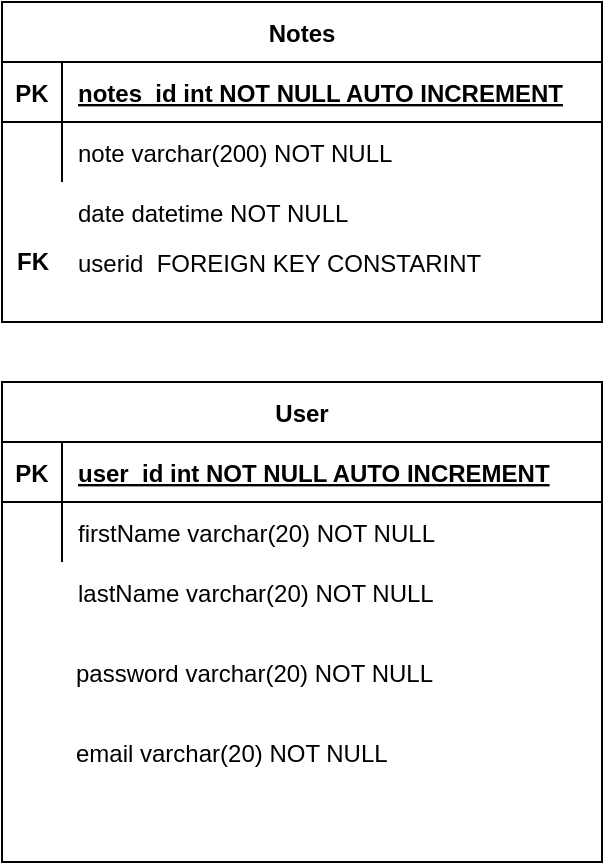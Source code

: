 <mxfile version="13.7.7" type="device"><diagram id="R2lEEEUBdFMjLlhIrx00" name="Page-1"><mxGraphModel dx="1102" dy="566" grid="1" gridSize="10" guides="1" tooltips="1" connect="1" arrows="1" fold="1" page="1" pageScale="1" pageWidth="850" pageHeight="1100" math="0" shadow="0" extFonts="Permanent Marker^https://fonts.googleapis.com/css?family=Permanent+Marker"><root><mxCell id="0"/><mxCell id="1" parent="0"/><mxCell id="C-vyLk0tnHw3VtMMgP7b-23" value="Notes" style="shape=table;startSize=30;container=1;collapsible=1;childLayout=tableLayout;fixedRows=1;rowLines=0;fontStyle=1;align=center;resizeLast=1;" parent="1" vertex="1"><mxGeometry x="290" y="170" width="300" height="160" as="geometry"/></mxCell><mxCell id="C-vyLk0tnHw3VtMMgP7b-24" value="" style="shape=partialRectangle;collapsible=0;dropTarget=0;pointerEvents=0;fillColor=none;points=[[0,0.5],[1,0.5]];portConstraint=eastwest;top=0;left=0;right=0;bottom=1;" parent="C-vyLk0tnHw3VtMMgP7b-23" vertex="1"><mxGeometry y="30" width="300" height="30" as="geometry"/></mxCell><mxCell id="C-vyLk0tnHw3VtMMgP7b-25" value="PK" style="shape=partialRectangle;overflow=hidden;connectable=0;fillColor=none;top=0;left=0;bottom=0;right=0;fontStyle=1;" parent="C-vyLk0tnHw3VtMMgP7b-24" vertex="1"><mxGeometry width="30" height="30" as="geometry"/></mxCell><mxCell id="C-vyLk0tnHw3VtMMgP7b-26" value="notes_id int NOT NULL AUTO INCREMENT" style="shape=partialRectangle;overflow=hidden;connectable=0;fillColor=none;top=0;left=0;bottom=0;right=0;align=left;spacingLeft=6;fontStyle=5;" parent="C-vyLk0tnHw3VtMMgP7b-24" vertex="1"><mxGeometry x="30" width="270" height="30" as="geometry"/></mxCell><mxCell id="C-vyLk0tnHw3VtMMgP7b-27" value="" style="shape=partialRectangle;collapsible=0;dropTarget=0;pointerEvents=0;fillColor=none;points=[[0,0.5],[1,0.5]];portConstraint=eastwest;top=0;left=0;right=0;bottom=0;" parent="C-vyLk0tnHw3VtMMgP7b-23" vertex="1"><mxGeometry y="60" width="300" height="30" as="geometry"/></mxCell><mxCell id="C-vyLk0tnHw3VtMMgP7b-28" value="" style="shape=partialRectangle;overflow=hidden;connectable=0;fillColor=none;top=0;left=0;bottom=0;right=0;" parent="C-vyLk0tnHw3VtMMgP7b-27" vertex="1"><mxGeometry width="30" height="30" as="geometry"/></mxCell><mxCell id="C-vyLk0tnHw3VtMMgP7b-29" value="note varchar(200) NOT NULL" style="shape=partialRectangle;overflow=hidden;connectable=0;fillColor=none;top=0;left=0;bottom=0;right=0;align=left;spacingLeft=6;" parent="C-vyLk0tnHw3VtMMgP7b-27" vertex="1"><mxGeometry x="30" width="270" height="30" as="geometry"/></mxCell><mxCell id="1QtF-x4UTRYFfBAtuPNO-15" value="lastName varchar(20) NOT NULL" style="shape=partialRectangle;overflow=hidden;connectable=0;fillColor=none;top=0;left=0;bottom=0;right=0;align=left;spacingLeft=6;" parent="1" vertex="1"><mxGeometry x="320" y="450" width="270" height="30" as="geometry"/></mxCell><mxCell id="1QtF-x4UTRYFfBAtuPNO-16" value="password varchar(20) NOT NULL" style="shape=partialRectangle;overflow=hidden;connectable=0;fillColor=none;top=0;left=0;bottom=0;right=0;align=left;spacingLeft=6;" parent="1" vertex="1"><mxGeometry x="319" y="490" width="270" height="30" as="geometry"/></mxCell><mxCell id="1QtF-x4UTRYFfBAtuPNO-17" value="email varchar(20) NOT NULL" style="shape=partialRectangle;overflow=hidden;connectable=0;fillColor=none;top=0;left=0;bottom=0;right=0;align=left;spacingLeft=6;" parent="1" vertex="1"><mxGeometry x="319" y="530" width="270" height="30" as="geometry"/></mxCell><mxCell id="YWEBVfIIUjDI3t0_JuIJ-1" value="userid  FOREIGN KEY CONSTARINT " style="shape=partialRectangle;overflow=hidden;connectable=0;fillColor=none;top=0;left=0;bottom=0;right=0;align=left;spacingLeft=6;" vertex="1" parent="1"><mxGeometry x="320" y="285" width="270" height="30" as="geometry"/></mxCell><mxCell id="1QtF-x4UTRYFfBAtuPNO-8" value="User" style="shape=table;startSize=30;container=1;collapsible=1;childLayout=tableLayout;fixedRows=1;rowLines=0;fontStyle=1;align=center;resizeLast=1;" parent="1" vertex="1"><mxGeometry x="290" y="360" width="300" height="240" as="geometry"/></mxCell><mxCell id="1QtF-x4UTRYFfBAtuPNO-9" value="" style="shape=partialRectangle;collapsible=0;dropTarget=0;pointerEvents=0;fillColor=none;points=[[0,0.5],[1,0.5]];portConstraint=eastwest;top=0;left=0;right=0;bottom=1;" parent="1QtF-x4UTRYFfBAtuPNO-8" vertex="1"><mxGeometry y="30" width="300" height="30" as="geometry"/></mxCell><mxCell id="1QtF-x4UTRYFfBAtuPNO-10" value="PK" style="shape=partialRectangle;overflow=hidden;connectable=0;fillColor=none;top=0;left=0;bottom=0;right=0;fontStyle=1;" parent="1QtF-x4UTRYFfBAtuPNO-9" vertex="1"><mxGeometry width="30" height="30" as="geometry"/></mxCell><mxCell id="1QtF-x4UTRYFfBAtuPNO-11" value="user_id int NOT NULL AUTO INCREMENT" style="shape=partialRectangle;overflow=hidden;connectable=0;fillColor=none;top=0;left=0;bottom=0;right=0;align=left;spacingLeft=6;fontStyle=5;" parent="1QtF-x4UTRYFfBAtuPNO-9" vertex="1"><mxGeometry x="30" width="270" height="30" as="geometry"/></mxCell><mxCell id="1QtF-x4UTRYFfBAtuPNO-12" value="" style="shape=partialRectangle;collapsible=0;dropTarget=0;pointerEvents=0;fillColor=none;points=[[0,0.5],[1,0.5]];portConstraint=eastwest;top=0;left=0;right=0;bottom=0;" parent="1QtF-x4UTRYFfBAtuPNO-8" vertex="1"><mxGeometry y="60" width="300" height="30" as="geometry"/></mxCell><mxCell id="1QtF-x4UTRYFfBAtuPNO-13" value="" style="shape=partialRectangle;overflow=hidden;connectable=0;fillColor=none;top=0;left=0;bottom=0;right=0;" parent="1QtF-x4UTRYFfBAtuPNO-12" vertex="1"><mxGeometry width="30" height="30" as="geometry"/></mxCell><mxCell id="1QtF-x4UTRYFfBAtuPNO-14" value="firstName varchar(20) NOT NULL" style="shape=partialRectangle;overflow=hidden;connectable=0;fillColor=none;top=0;left=0;bottom=0;right=0;align=left;spacingLeft=6;" parent="1QtF-x4UTRYFfBAtuPNO-12" vertex="1"><mxGeometry x="30" width="270" height="30" as="geometry"/></mxCell><mxCell id="YWEBVfIIUjDI3t0_JuIJ-2" value="&lt;span style=&quot;font-weight: 700&quot;&gt;FK&lt;/span&gt;" style="text;html=1;align=center;verticalAlign=middle;resizable=0;points=[];autosize=1;" vertex="1" parent="1"><mxGeometry x="290" y="290" width="30" height="20" as="geometry"/></mxCell><mxCell id="YWEBVfIIUjDI3t0_JuIJ-3" value="date datetime NOT NULL" style="shape=partialRectangle;overflow=hidden;connectable=0;fillColor=none;top=0;left=0;bottom=0;right=0;align=left;spacingLeft=6;" vertex="1" parent="1"><mxGeometry x="320" y="260" width="270" height="30" as="geometry"/></mxCell></root></mxGraphModel></diagram></mxfile>
